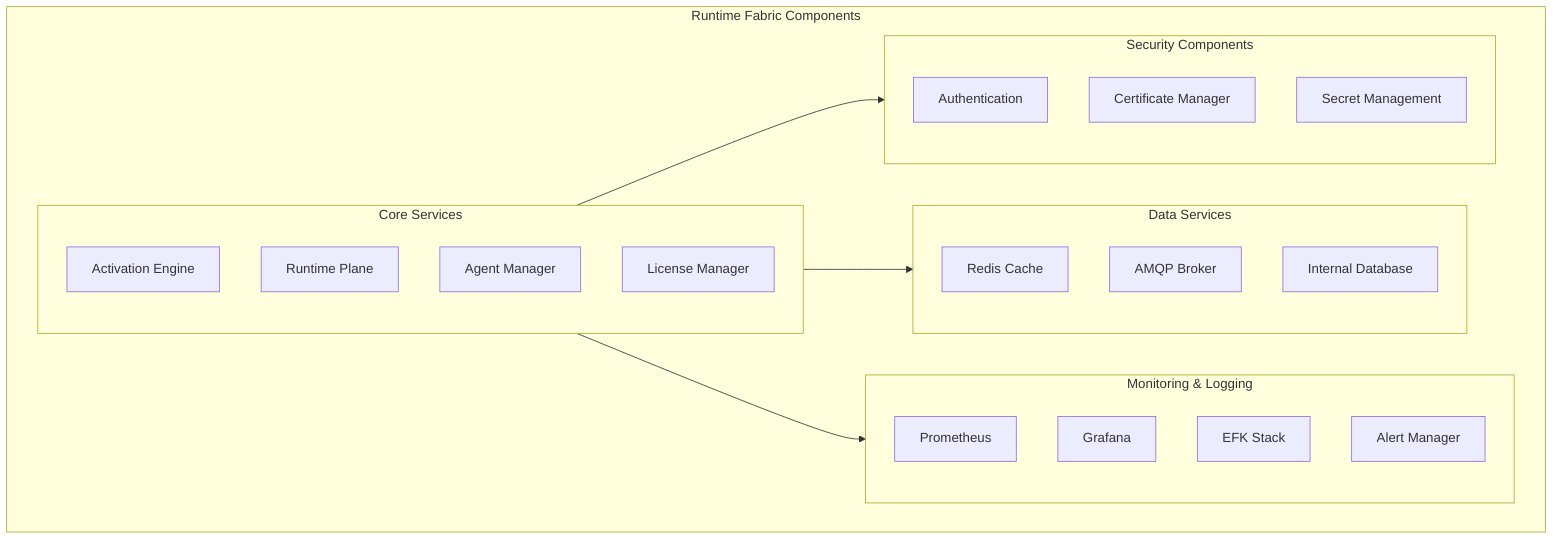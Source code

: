 graph TB
    subgraph RTF["Runtime Fabric Components"]
        subgraph Core["Core Services"]
            direction TB
            AE["Activation Engine"]
            RP["Runtime Plane"]
            AM["Agent Manager"]
            LM["License Manager"]
        end

        subgraph Data["Data Services"]
            direction TB
            Redis["Redis Cache"]
            AMQP["AMQP Broker"]
            DB["Internal Database"]
        end

        subgraph Monitoring["Monitoring & Logging"]
            direction TB
            Prometheus["Prometheus"]
            Grafana["Grafana"]
            EFK["EFK Stack"]
            Alert["Alert Manager"]
        end

        subgraph Security["Security Components"]
            direction TB
            Auth["Authentication"]
            Cert["Certificate Manager"]
            Vault["Secret Management"]
        end

        Core --> Data
        Core --> Monitoring
        Core --> Security
    end